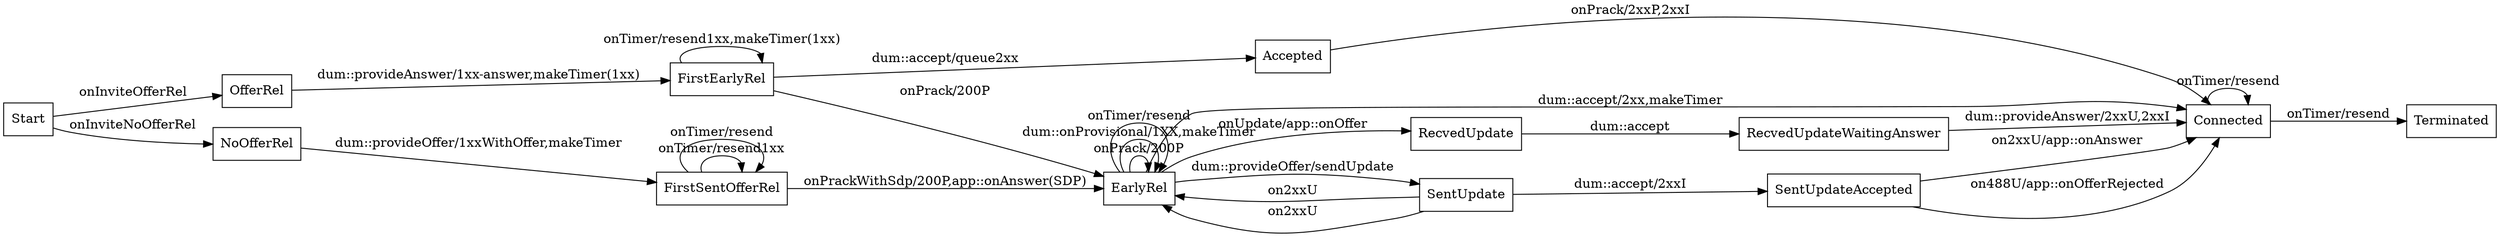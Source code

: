 digraph UAC {
        rankdir=LR;
        node [shape = box];

        Start -> OfferRel [ label = "onInviteOfferRel" ];
        Start -> NoOfferRel [ label = "onInviteNoOfferRel" ];

        OfferRel -> FirstEarlyRel [ label = "dum::provideAnswer/1xx-answer,makeTimer(1xx)" ];

        FirstEarlyRel -> FirstEarlyRel [ label = "onTimer/resend1xx,makeTimer(1xx)" ];
        FirstEarlyRel -> Accepted [ label = "dum::accept/queue2xx" ];
        FirstEarlyRel -> EarlyRel [ label = "onPrack/200P" ];

        Accepted -> Connected [ label = "onPrack/2xxP,2xxI" ];

        EarlyRel -> EarlyRel [ label = "onPrack/200P" ];
        EarlyRel -> EarlyRel [ label = "dum::onProvisional/1XX,makeTimer" ];
        EarlyRel -> EarlyRel [ label = "onTimer/resend" ];
        EarlyRel -> Connected [ label = "dum::accept/2xx,makeTimer" ];
        EarlyRel -> RecvedUpdate [ label = "onUpdate/app::onOffer" ];
        EarlyRel -> SentUpdate [ label = "dum::provideOffer/sendUpdate" ];

        SentUpdate -> SentUpdateAccepted [ label = "dum::accept/2xxI" ];
        SentUpdate -> EarlyRel [ label = "on2xxU" ];

        SentUpdateAccepted -> Connected [ label = "on2xxU/app::onAnswer" ];
        SentUpdateAccepted -> Connected [ label = "on488U/app::onOfferRejected" ];
        SentUpdate -> EarlyRel [ label = "on2xxU" ];

        RecvedUpdate -> RecvedUpdateWaitingAnswer [ label = "dum::accept" ];

        RecvedUpdateWaitingAnswer -> Connected [ label = "dum::provideAnswer/2xxU,2xxI" ];

        Connected -> Connected [ label = "onTimer/resend" ];
        Connected -> Terminated [ label = "onTimer/resend" ];

        NoOfferRel -> FirstSentOfferRel [ label = "dum::provideOffer/1xxWithOffer,makeTimer" ];

        FirstSentOfferRel -> FirstSentOfferRel [ label = "onTimer/resend1xx" ];
        FirstSentOfferRel -> EarlyRel [ label = "onPrackWithSdp/200P,app::onAnswer(SDP)" ];
        FirstSentOfferRel -> FirstSentOfferRel [ label = "onTimer/resend" ];
}
